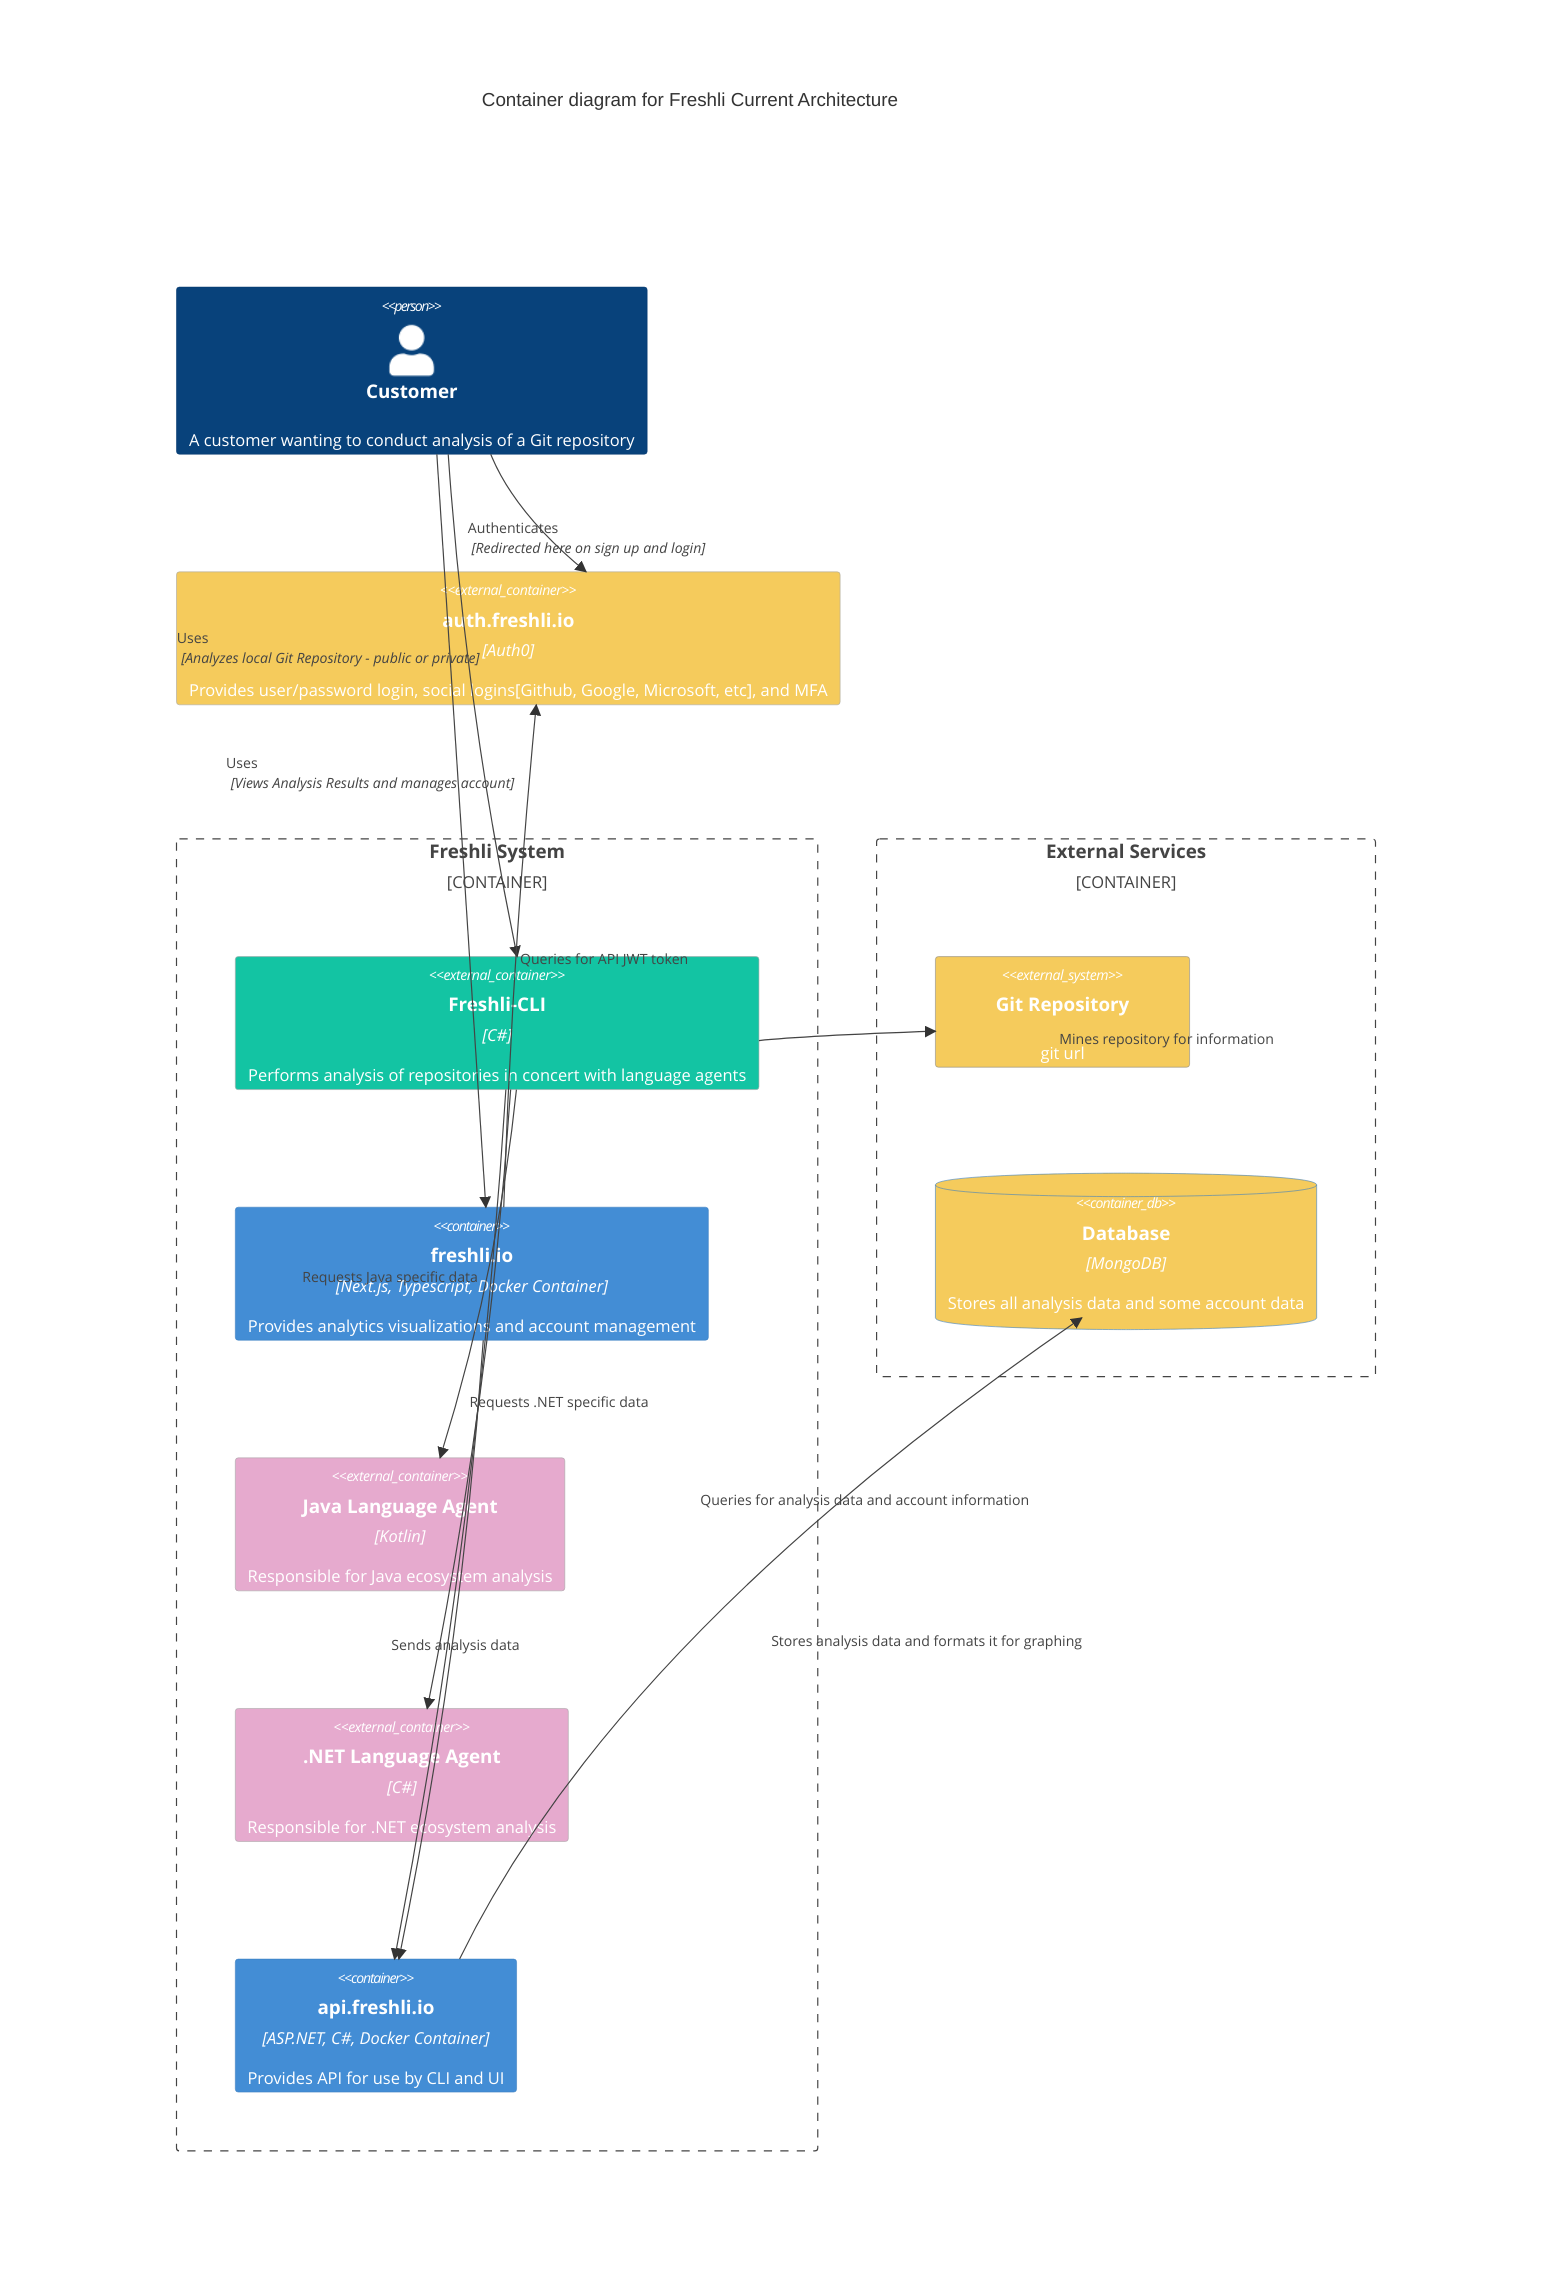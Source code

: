 C4Container
    UpdateLayoutConfig($c4ShapeInRow="2", $c4BoundaryInRow="2")

    title Container diagram for Freshli Current Architecture

    Person(customer, Customer, "A customer wanting to conduct analysis of a Git repository")

    Container_Ext(auth, "auth.freshli.io", "Auth0", "Provides user/password login, social logins[Github, Google, Microsoft, etc], and MFA")
    UpdateElementStyle(auth, $bgColor="#F5CB5C")

    Container_Boundary(c1, "Freshli System") {
        Container_Ext(cli, "Freshli-CLI", "C#", "Performs analysis of repositories in concert with language agents")
        UpdateElementStyle(cli, $bgColor="#13C4A3")
        Container(ui, "freshli.io", "Next.js, Typescript, Docker Container", "Provides analytics visualizations and account management")
        Container_Ext(java_agent_cli, "Java Language Agent", "Kotlin", "Responsible for Java ecosystem analysis")
        UpdateElementStyle(java_agent_cli, $bgColor="#E6AACE")
        Container_Ext(dotnet_agent_cli, ".NET Language Agent", "C#", "Responsible for .NET ecosystem analysis")
        UpdateElementStyle(dotnet_agent_cli, $bgColor="#E6AACE")
        Container(api, "api.freshli.io", "ASP.NET, C#, Docker Container", "Provides API for use by CLI and UI")
    }

    Container_Boundary(c2, "External Services") {
        System_Ext(git, "Git Repository", "git url")
        UpdateElementStyle(git, $bgColor="#F5CB5C")
        ContainerDb(database, "Database", "MongoDB", "Stores all analysis data and some account data")
        UpdateElementStyle(database, $bgColor="#F5CB5C")
    }

    Rel(customer, ui, "Uses", "Views Analysis Results and manages account")
    UpdateRelStyle(customer, ui, $offsetX="-200", $offsetY="-60")
    Rel(customer, cli, "Uses", "Analyzes local Git Repository - public or private")
    UpdateRelStyle(customer, cli, $offsetX="-260", $offsetY="-60")
    Rel(customer, auth, "Authenticates", "Redirected here on sign up and login")
    UpdateRelStyle(customer, auth, $offsetX="-60", $offsetY="10")

    Rel(ui, auth, "Queries for API JWT token")
    Rel(ui, api, "Queries for analysis data and account information")
    UpdateRelStyle(ui, api, $offsetX="220", $offsetY="-130")
    
    Rel(api, database, "Stores analysis data and formats it for graphing")

    Rel(cli, git, "Mines repository for information")
    UpdateRelStyle(cli, git, $offsetX="180")
    Rel_Down(cli, java_agent_cli, "Requests Java specific data")
    UpdateRelStyle(cli, java_agent_cli, $offsetX="-150")
    Rel_Down(cli, dotnet_agent_cli, "Requests .NET specific data")
    Rel_Down(cli, api, "Sends analysis data")
    UpdateRelStyle(cli, api, $offsetX="-50", $offsetY="100")